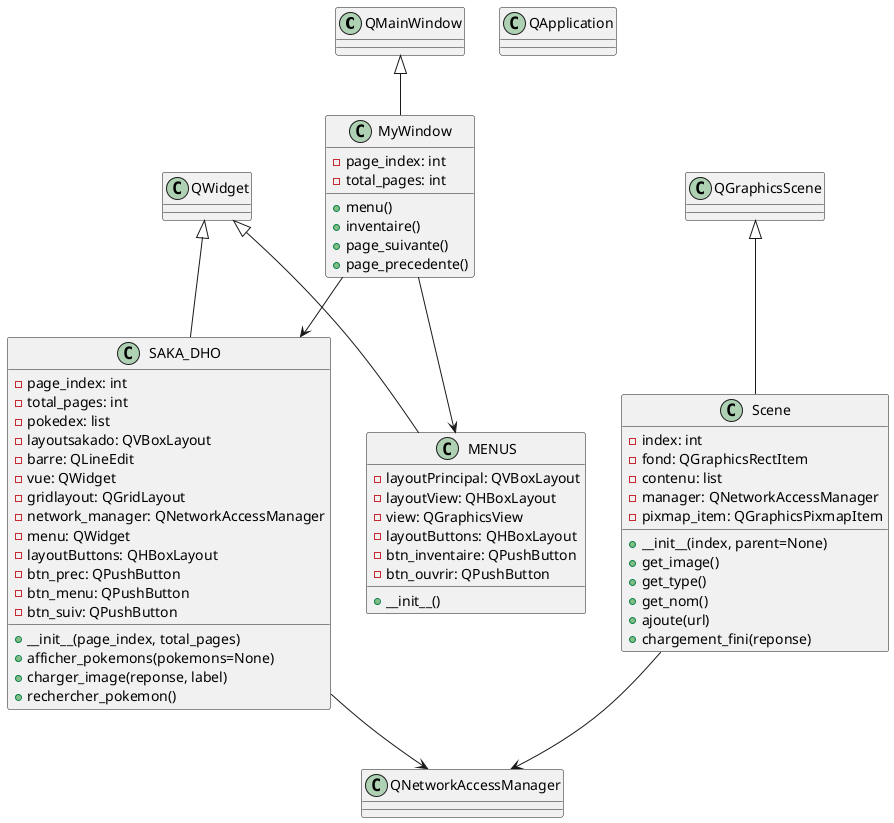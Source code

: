 @startuml
class QMainWindow {
}

class MyWindow {
    - page_index: int
    - total_pages: int
    + menu()
    + inventaire()
    + page_suivante()
    + page_precedente()
}

class MENUS {
    - layoutPrincipal: QVBoxLayout
    - layoutView: QHBoxLayout
    - view: QGraphicsView
    - layoutButtons: QHBoxLayout
    - btn_inventaire: QPushButton
    - btn_ouvrir: QPushButton
    + __init__()
}

class SAKA_DHO {
    - page_index: int
    - total_pages: int
    - pokedex: list
    - layoutsakado: QVBoxLayout
    - barre: QLineEdit
    - vue: QWidget
    - gridlayout: QGridLayout
    - network_manager: QNetworkAccessManager
    - menu: QWidget
    - layoutButtons: QHBoxLayout
    - btn_prec: QPushButton
    - btn_menu: QPushButton
    - btn_suiv: QPushButton
    + __init__(page_index, total_pages)
    + afficher_pokemons(pokemons=None)
    + charger_image(reponse, label)
    + rechercher_pokemon()
}

class Scene {
    - index: int
    - fond: QGraphicsRectItem
    - contenu: list
    - manager: QNetworkAccessManager
    - pixmap_item: QGraphicsPixmapItem
    + __init__(index, parent=None)
    + get_image()
    + get_type()
    + get_nom()
    + ajoute(url)
    + chargement_fini(reponse)
}

class QApplication {
}

QMainWindow <|-- MyWindow
QWidget <|-- MENUS
QWidget <|-- SAKA_DHO
QGraphicsScene <|-- Scene

MyWindow --> MENUS
MyWindow --> SAKA_DHO
SAKA_DHO --> QNetworkAccessManager
Scene --> QNetworkAccessManager

@enduml